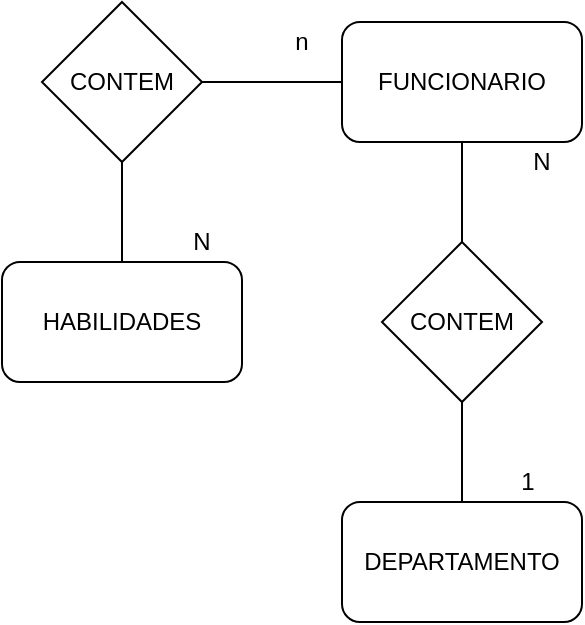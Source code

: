 <mxfile version="10.9.5" type="device"><diagram id="uukQIVLAjJi8DqB_8avF" name="Page-1"><mxGraphModel dx="1108" dy="758" grid="1" gridSize="10" guides="1" tooltips="1" connect="1" arrows="1" fold="1" page="1" pageScale="1" pageWidth="827" pageHeight="1169" math="0" shadow="0"><root><mxCell id="0"/><mxCell id="1" parent="0"/><mxCell id="TQ46heLafuVfybeY1cJT-8" style="edgeStyle=orthogonalEdgeStyle;rounded=0;orthogonalLoop=1;jettySize=auto;html=1;endArrow=none;endFill=0;" edge="1" parent="1" source="TQ46heLafuVfybeY1cJT-1" target="TQ46heLafuVfybeY1cJT-2"><mxGeometry relative="1" as="geometry"/></mxCell><mxCell id="TQ46heLafuVfybeY1cJT-19" style="edgeStyle=orthogonalEdgeStyle;rounded=0;orthogonalLoop=1;jettySize=auto;html=1;endArrow=none;endFill=0;" edge="1" parent="1" source="TQ46heLafuVfybeY1cJT-1" target="TQ46heLafuVfybeY1cJT-18"><mxGeometry relative="1" as="geometry"/></mxCell><mxCell id="TQ46heLafuVfybeY1cJT-1" value="FUNCIONARIO" style="rounded=1;whiteSpace=wrap;html=1;" vertex="1" parent="1"><mxGeometry x="320" y="80" width="120" height="60" as="geometry"/></mxCell><mxCell id="TQ46heLafuVfybeY1cJT-5" style="edgeStyle=orthogonalEdgeStyle;rounded=0;orthogonalLoop=1;jettySize=auto;html=1;endArrow=none;endFill=0;" edge="1" parent="1" source="TQ46heLafuVfybeY1cJT-2" target="TQ46heLafuVfybeY1cJT-4"><mxGeometry relative="1" as="geometry"/></mxCell><mxCell id="TQ46heLafuVfybeY1cJT-2" value="CONTEM" style="rhombus;whiteSpace=wrap;html=1;" vertex="1" parent="1"><mxGeometry x="340" y="190" width="80" height="80" as="geometry"/></mxCell><mxCell id="TQ46heLafuVfybeY1cJT-4" value="DEPARTAMENTO" style="rounded=1;whiteSpace=wrap;html=1;" vertex="1" parent="1"><mxGeometry x="320" y="320" width="120" height="60" as="geometry"/></mxCell><mxCell id="TQ46heLafuVfybeY1cJT-14" value="1" style="text;html=1;strokeColor=none;fillColor=none;align=center;verticalAlign=middle;whiteSpace=wrap;rounded=0;" vertex="1" parent="1"><mxGeometry x="393" y="300" width="40" height="20" as="geometry"/></mxCell><mxCell id="TQ46heLafuVfybeY1cJT-15" value="N" style="text;html=1;strokeColor=none;fillColor=none;align=center;verticalAlign=middle;whiteSpace=wrap;rounded=0;" vertex="1" parent="1"><mxGeometry x="400" y="140" width="40" height="20" as="geometry"/></mxCell><mxCell id="TQ46heLafuVfybeY1cJT-21" style="edgeStyle=orthogonalEdgeStyle;rounded=0;orthogonalLoop=1;jettySize=auto;html=1;entryX=0.5;entryY=0;entryDx=0;entryDy=0;endArrow=none;endFill=0;" edge="1" parent="1" source="TQ46heLafuVfybeY1cJT-18" target="TQ46heLafuVfybeY1cJT-20"><mxGeometry relative="1" as="geometry"/></mxCell><mxCell id="TQ46heLafuVfybeY1cJT-18" value="CONTEM" style="rhombus;whiteSpace=wrap;html=1;" vertex="1" parent="1"><mxGeometry x="170" y="70" width="80" height="80" as="geometry"/></mxCell><mxCell id="TQ46heLafuVfybeY1cJT-20" value="HABILIDADES" style="rounded=1;whiteSpace=wrap;html=1;" vertex="1" parent="1"><mxGeometry x="150" y="200" width="120" height="60" as="geometry"/></mxCell><mxCell id="TQ46heLafuVfybeY1cJT-22" value="n" style="text;html=1;strokeColor=none;fillColor=none;align=center;verticalAlign=middle;whiteSpace=wrap;rounded=0;" vertex="1" parent="1"><mxGeometry x="280" y="80" width="40" height="20" as="geometry"/></mxCell><mxCell id="TQ46heLafuVfybeY1cJT-23" value="N" style="text;html=1;strokeColor=none;fillColor=none;align=center;verticalAlign=middle;whiteSpace=wrap;rounded=0;" vertex="1" parent="1"><mxGeometry x="230" y="180" width="40" height="20" as="geometry"/></mxCell></root></mxGraphModel></diagram><diagram id="jGhMwohUT9A_Lrf88bPT" name="Page-2"><mxGraphModel dx="942" dy="644" grid="1" gridSize="10" guides="1" tooltips="1" connect="1" arrows="1" fold="1" page="1" pageScale="1" pageWidth="827" pageHeight="1169" math="0" shadow="0"><root><mxCell id="FerpJFhVWnFuDiWfOuKv-0"/><mxCell id="FerpJFhVWnFuDiWfOuKv-1" parent="FerpJFhVWnFuDiWfOuKv-0"/><mxCell id="FerpJFhVWnFuDiWfOuKv-2" value="Departamento" style="swimlane;fontStyle=0;childLayout=stackLayout;horizontal=1;startSize=26;fillColor=#e0e0e0;horizontalStack=0;resizeParent=1;resizeParentMax=0;resizeLast=0;collapsible=1;marginBottom=0;swimlaneFillColor=#ffffff;align=center;fontSize=14;" vertex="1" parent="FerpJFhVWnFuDiWfOuKv-1"><mxGeometry x="160" y="80" width="160" height="120" as="geometry"/></mxCell><mxCell id="FerpJFhVWnFuDiWfOuKv-3" value="IdDepart : int" style="shape=partialRectangle;top=0;left=0;right=0;bottom=1;align=left;verticalAlign=middle;fillColor=none;spacingLeft=34;spacingRight=4;overflow=hidden;rotatable=0;points=[[0,0.5],[1,0.5]];portConstraint=eastwest;dropTarget=0;fontStyle=5;fontSize=12;" vertex="1" parent="FerpJFhVWnFuDiWfOuKv-2"><mxGeometry y="26" width="160" height="30" as="geometry"/></mxCell><mxCell id="FerpJFhVWnFuDiWfOuKv-4" value="PK" style="shape=partialRectangle;top=0;left=0;bottom=0;fillColor=none;align=left;verticalAlign=middle;spacingLeft=4;spacingRight=4;overflow=hidden;rotatable=0;points=[];portConstraint=eastwest;part=1;fontSize=12;" vertex="1" connectable="0" parent="FerpJFhVWnFuDiWfOuKv-3"><mxGeometry width="30" height="30" as="geometry"/></mxCell><mxCell id="FerpJFhVWnFuDiWfOuKv-5" value="" style="rounded=0;whiteSpace=wrap;html=1;fontFamily=Helvetica;fontSize=12;fontColor=#000000;align=left;strokeColor=#000000;" vertex="1" parent="FerpJFhVWnFuDiWfOuKv-2"><mxGeometry y="56" width="160" height="64" as="geometry"/></mxCell><mxCell id="FerpJFhVWnFuDiWfOuKv-6" value="" style="shape=partialRectangle;top=0;left=0;bottom=0;fillColor=none;align=left;verticalAlign=top;spacingLeft=4;spacingRight=4;overflow=hidden;rotatable=0;points=[];portConstraint=eastwest;part=1;fontSize=12;" vertex="1" connectable="0" parent="FerpJFhVWnFuDiWfOuKv-5"><mxGeometry y="NaN" width="30" height="NaN" as="geometry"/></mxCell><mxCell id="FerpJFhVWnFuDiWfOuKv-47" value="Nome : string" style="shape=partialRectangle;top=0;left=0;right=0;bottom=0;align=left;verticalAlign=top;fillColor=none;spacingLeft=34;spacingRight=4;overflow=hidden;rotatable=0;points=[[0,0.5],[1,0.5]];portConstraint=eastwest;dropTarget=0;fontSize=12;" vertex="1" parent="FerpJFhVWnFuDiWfOuKv-5"><mxGeometry y="0.014" width="160" height="22.486" as="geometry"/></mxCell><mxCell id="FerpJFhVWnFuDiWfOuKv-48" value="" style="shape=partialRectangle;top=0;left=0;bottom=0;fillColor=none;align=left;verticalAlign=top;spacingLeft=4;spacingRight=4;overflow=hidden;rotatable=0;points=[];portConstraint=eastwest;part=1;fontSize=12;" vertex="1" connectable="0" parent="FerpJFhVWnFuDiWfOuKv-47"><mxGeometry width="30" height="22.486" as="geometry"/></mxCell><mxCell id="bUrtduX2sSrcUxtRlAQ--2" style="edgeStyle=orthogonalEdgeStyle;rounded=0;orthogonalLoop=1;jettySize=auto;html=1;exitX=0.5;exitY=1;exitDx=0;exitDy=0;endArrow=none;endFill=0;" edge="1" parent="FerpJFhVWnFuDiWfOuKv-2" source="FerpJFhVWnFuDiWfOuKv-5" target="FerpJFhVWnFuDiWfOuKv-5"><mxGeometry relative="1" as="geometry"/></mxCell><mxCell id="FerpJFhVWnFuDiWfOuKv-13" value="Habilidades" style="swimlane;fontStyle=0;childLayout=stackLayout;horizontal=1;startSize=26;fillColor=#e0e0e0;horizontalStack=0;resizeParent=1;resizeParentMax=0;resizeLast=0;collapsible=1;marginBottom=0;swimlaneFillColor=#ffffff;align=center;fontSize=14;" vertex="1" parent="FerpJFhVWnFuDiWfOuKv-1"><mxGeometry x="400" y="120" width="160" height="82" as="geometry"/></mxCell><mxCell id="FerpJFhVWnFuDiWfOuKv-14" value="IdHab : int" style="shape=partialRectangle;top=0;left=0;right=0;bottom=1;align=left;verticalAlign=middle;fillColor=none;spacingLeft=34;spacingRight=4;overflow=hidden;rotatable=0;points=[[0,0.5],[1,0.5]];portConstraint=eastwest;dropTarget=0;fontStyle=5;fontSize=12;" vertex="1" parent="FerpJFhVWnFuDiWfOuKv-13"><mxGeometry y="26" width="160" height="30" as="geometry"/></mxCell><mxCell id="FerpJFhVWnFuDiWfOuKv-15" value="PK" style="shape=partialRectangle;top=0;left=0;bottom=0;fillColor=none;align=left;verticalAlign=middle;spacingLeft=4;spacingRight=4;overflow=hidden;rotatable=0;points=[];portConstraint=eastwest;part=1;fontSize=12;" vertex="1" connectable="0" parent="FerpJFhVWnFuDiWfOuKv-14"><mxGeometry width="30" height="30" as="geometry"/></mxCell><mxCell id="FerpJFhVWnFuDiWfOuKv-16" value="Habilidades : string" style="shape=partialRectangle;top=0;left=0;right=0;bottom=0;align=left;verticalAlign=top;fillColor=none;spacingLeft=34;spacingRight=4;overflow=hidden;rotatable=0;points=[[0,0.5],[1,0.5]];portConstraint=eastwest;dropTarget=0;fontSize=12;" vertex="1" parent="FerpJFhVWnFuDiWfOuKv-13"><mxGeometry y="56" width="160" height="26" as="geometry"/></mxCell><mxCell id="FerpJFhVWnFuDiWfOuKv-17" value="" style="shape=partialRectangle;top=0;left=0;bottom=0;fillColor=none;align=left;verticalAlign=top;spacingLeft=4;spacingRight=4;overflow=hidden;rotatable=0;points=[];portConstraint=eastwest;part=1;fontSize=12;" vertex="1" connectable="0" parent="FerpJFhVWnFuDiWfOuKv-16"><mxGeometry width="30" height="26" as="geometry"/></mxCell><mxCell id="FerpJFhVWnFuDiWfOuKv-24" value="Funcionario" style="swimlane;fontStyle=0;childLayout=stackLayout;horizontal=1;startSize=26;fillColor=#e0e0e0;horizontalStack=0;resizeParent=1;resizeParentMax=0;resizeLast=0;collapsible=1;marginBottom=0;swimlaneFillColor=#ffffff;align=center;fontSize=14;" vertex="1" parent="FerpJFhVWnFuDiWfOuKv-1"><mxGeometry x="160" y="240" width="160" height="204" as="geometry"/></mxCell><mxCell id="FerpJFhVWnFuDiWfOuKv-25" value="IdFuncionario : int" style="shape=partialRectangle;top=0;left=0;right=0;bottom=1;align=left;verticalAlign=middle;fillColor=none;spacingLeft=34;spacingRight=4;overflow=hidden;rotatable=0;points=[[0,0.5],[1,0.5]];portConstraint=eastwest;dropTarget=0;fontStyle=5;fontSize=12;" vertex="1" parent="FerpJFhVWnFuDiWfOuKv-24"><mxGeometry y="26" width="160" height="30" as="geometry"/></mxCell><mxCell id="FerpJFhVWnFuDiWfOuKv-26" value="PK" style="shape=partialRectangle;top=0;left=0;bottom=0;fillColor=none;align=left;verticalAlign=middle;spacingLeft=4;spacingRight=4;overflow=hidden;rotatable=0;points=[];portConstraint=eastwest;part=1;fontSize=12;" vertex="1" connectable="0" parent="FerpJFhVWnFuDiWfOuKv-25"><mxGeometry width="30" height="30" as="geometry"/></mxCell><mxCell id="FerpJFhVWnFuDiWfOuKv-27" value="Nome : string" style="shape=partialRectangle;top=0;left=0;right=0;bottom=0;align=left;verticalAlign=top;fillColor=none;spacingLeft=34;spacingRight=4;overflow=hidden;rotatable=0;points=[[0,0.5],[1,0.5]];portConstraint=eastwest;dropTarget=0;fontSize=12;" vertex="1" parent="FerpJFhVWnFuDiWfOuKv-24"><mxGeometry y="56" width="160" height="26" as="geometry"/></mxCell><mxCell id="FerpJFhVWnFuDiWfOuKv-28" value="" style="shape=partialRectangle;top=0;left=0;bottom=0;fillColor=none;align=left;verticalAlign=top;spacingLeft=4;spacingRight=4;overflow=hidden;rotatable=0;points=[];portConstraint=eastwest;part=1;fontSize=12;" vertex="1" connectable="0" parent="FerpJFhVWnFuDiWfOuKv-27"><mxGeometry width="30" height="26" as="geometry"/></mxCell><mxCell id="FerpJFhVWnFuDiWfOuKv-29" value="Email : string" style="shape=partialRectangle;top=0;left=0;right=0;bottom=0;align=left;verticalAlign=top;fillColor=none;spacingLeft=34;spacingRight=4;overflow=hidden;rotatable=0;points=[[0,0.5],[1,0.5]];portConstraint=eastwest;dropTarget=0;fontSize=12;" vertex="1" parent="FerpJFhVWnFuDiWfOuKv-24"><mxGeometry y="82" width="160" height="26" as="geometry"/></mxCell><mxCell id="FerpJFhVWnFuDiWfOuKv-30" value="" style="shape=partialRectangle;top=0;left=0;bottom=0;fillColor=none;align=left;verticalAlign=top;spacingLeft=4;spacingRight=4;overflow=hidden;rotatable=0;points=[];portConstraint=eastwest;part=1;fontSize=12;" vertex="1" connectable="0" parent="FerpJFhVWnFuDiWfOuKv-29"><mxGeometry width="30" height="26" as="geometry"/></mxCell><mxCell id="FerpJFhVWnFuDiWfOuKv-31" value="DataNasc : DateTime" style="shape=partialRectangle;top=0;left=0;right=0;bottom=0;align=left;verticalAlign=top;fillColor=none;spacingLeft=34;spacingRight=4;overflow=hidden;rotatable=0;points=[[0,0.5],[1,0.5]];portConstraint=eastwest;dropTarget=0;fontSize=12;" vertex="1" parent="FerpJFhVWnFuDiWfOuKv-24"><mxGeometry y="108" width="160" height="32" as="geometry"/></mxCell><mxCell id="FerpJFhVWnFuDiWfOuKv-32" value="" style="shape=partialRectangle;top=0;left=0;bottom=0;fillColor=none;align=left;verticalAlign=top;spacingLeft=4;spacingRight=4;overflow=hidden;rotatable=0;points=[];portConstraint=eastwest;part=1;fontSize=12;" vertex="1" connectable="0" parent="FerpJFhVWnFuDiWfOuKv-31"><mxGeometry width="30" height="32" as="geometry"/></mxCell><mxCell id="bUrtduX2sSrcUxtRlAQ--5" value="IdDepart : int" style="shape=partialRectangle;top=0;left=0;right=0;bottom=0;align=left;verticalAlign=top;fillColor=none;spacingLeft=34;spacingRight=4;overflow=hidden;rotatable=0;points=[[0,0.5],[1,0.5]];portConstraint=eastwest;dropTarget=0;fontSize=12;" vertex="1" parent="FerpJFhVWnFuDiWfOuKv-24"><mxGeometry y="140" width="160" height="32" as="geometry"/></mxCell><mxCell id="bUrtduX2sSrcUxtRlAQ--6" value="FK" style="shape=partialRectangle;top=0;left=0;bottom=0;fillColor=none;align=left;verticalAlign=top;spacingLeft=4;spacingRight=4;overflow=hidden;rotatable=0;points=[];portConstraint=eastwest;part=1;fontSize=12;" vertex="1" connectable="0" parent="bUrtduX2sSrcUxtRlAQ--5"><mxGeometry width="30" height="32" as="geometry"/></mxCell><mxCell id="bUrtduX2sSrcUxtRlAQ--7" value="Salario : money" style="shape=partialRectangle;top=0;left=0;right=0;bottom=0;align=left;verticalAlign=top;fillColor=none;spacingLeft=34;spacingRight=4;overflow=hidden;rotatable=0;points=[[0,0.5],[1,0.5]];portConstraint=eastwest;dropTarget=0;fontSize=12;" vertex="1" parent="FerpJFhVWnFuDiWfOuKv-24"><mxGeometry y="172" width="160" height="32" as="geometry"/></mxCell><mxCell id="bUrtduX2sSrcUxtRlAQ--8" value="" style="shape=partialRectangle;top=0;left=0;bottom=0;fillColor=none;align=left;verticalAlign=top;spacingLeft=4;spacingRight=4;overflow=hidden;rotatable=0;points=[];portConstraint=eastwest;part=1;fontSize=12;" vertex="1" connectable="0" parent="bUrtduX2sSrcUxtRlAQ--7"><mxGeometry width="30" height="32" as="geometry"/></mxCell><mxCell id="FerpJFhVWnFuDiWfOuKv-35" value="HabilidadeFuncio" style="swimlane;fontStyle=0;childLayout=stackLayout;horizontal=1;startSize=26;fillColor=#e0e0e0;horizontalStack=0;resizeParent=1;resizeParentMax=0;resizeLast=0;collapsible=1;marginBottom=0;swimlaneFillColor=#ffffff;align=center;fontSize=14;" vertex="1" parent="FerpJFhVWnFuDiWfOuKv-1"><mxGeometry x="400" y="240" width="160" height="82" as="geometry"/></mxCell><mxCell id="FerpJFhVWnFuDiWfOuKv-36" value="IdFunc : int" style="shape=partialRectangle;top=0;left=0;right=0;bottom=1;align=left;verticalAlign=middle;fillColor=none;spacingLeft=34;spacingRight=4;overflow=hidden;rotatable=0;points=[[0,0.5],[1,0.5]];portConstraint=eastwest;dropTarget=0;fontStyle=5;fontSize=12;" vertex="1" parent="FerpJFhVWnFuDiWfOuKv-35"><mxGeometry y="26" width="160" height="30" as="geometry"/></mxCell><mxCell id="FerpJFhVWnFuDiWfOuKv-37" value="FK" style="shape=partialRectangle;top=0;left=0;bottom=0;fillColor=none;align=left;verticalAlign=middle;spacingLeft=4;spacingRight=4;overflow=hidden;rotatable=0;points=[];portConstraint=eastwest;part=1;fontSize=12;" vertex="1" connectable="0" parent="FerpJFhVWnFuDiWfOuKv-36"><mxGeometry width="30" height="30" as="geometry"/></mxCell><mxCell id="FerpJFhVWnFuDiWfOuKv-38" value="IdHabilidade : int" style="shape=partialRectangle;top=0;left=0;right=0;bottom=0;align=left;verticalAlign=top;fillColor=none;spacingLeft=34;spacingRight=4;overflow=hidden;rotatable=0;points=[[0,0.5],[1,0.5]];portConstraint=eastwest;dropTarget=0;fontSize=12;" vertex="1" parent="FerpJFhVWnFuDiWfOuKv-35"><mxGeometry y="56" width="160" height="26" as="geometry"/></mxCell><mxCell id="FerpJFhVWnFuDiWfOuKv-39" value="FK" style="shape=partialRectangle;top=0;left=0;bottom=0;fillColor=none;align=left;verticalAlign=top;spacingLeft=4;spacingRight=4;overflow=hidden;rotatable=0;points=[];portConstraint=eastwest;part=1;fontSize=12;" vertex="1" connectable="0" parent="FerpJFhVWnFuDiWfOuKv-38"><mxGeometry width="30" height="26" as="geometry"/></mxCell></root></mxGraphModel></diagram></mxfile>